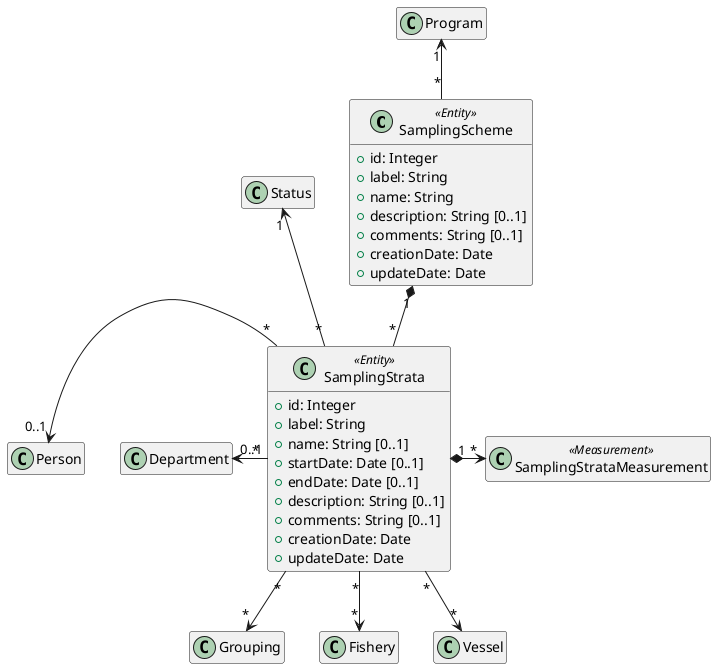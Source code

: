 @startuml
hide empty members

class SamplingScheme <<Entity>> {
  +id: Integer
  +label: String
  +name: String
  +description: String [0..1]
  +comments: String [0..1]
  +creationDate: Date
  +updateDate: Date
}

SamplingScheme "*" -up-> "1" Program

class SamplingStrata <<Entity>>{
  +id: Integer
  +label: String
  +name: String [0..1]
  +startDate: Date [0..1]
  +endDate: Date [0..1]
  +description: String [0..1]
  +comments: String [0..1]
  +creationDate: Date
  +updateDate: Date
}

class SamplingStrataMeasurement <<Measurement>>{

}

SamplingScheme "1" *-down- "*" SamplingStrata
SamplingStrata "*" -up-> "1" Status
SamplingStrata "*" -left-> "0..1" Department
SamplingStrata "*" -left-> "0..1" Person

SamplingStrata "1" *-right-> "*" SamplingStrataMeasurement

SamplingStrata "*" -down-> "*" Grouping
SamplingStrata "*" -down-> "*" Fishery
SamplingStrata "*" -down-> "*" Vessel

@enduml
